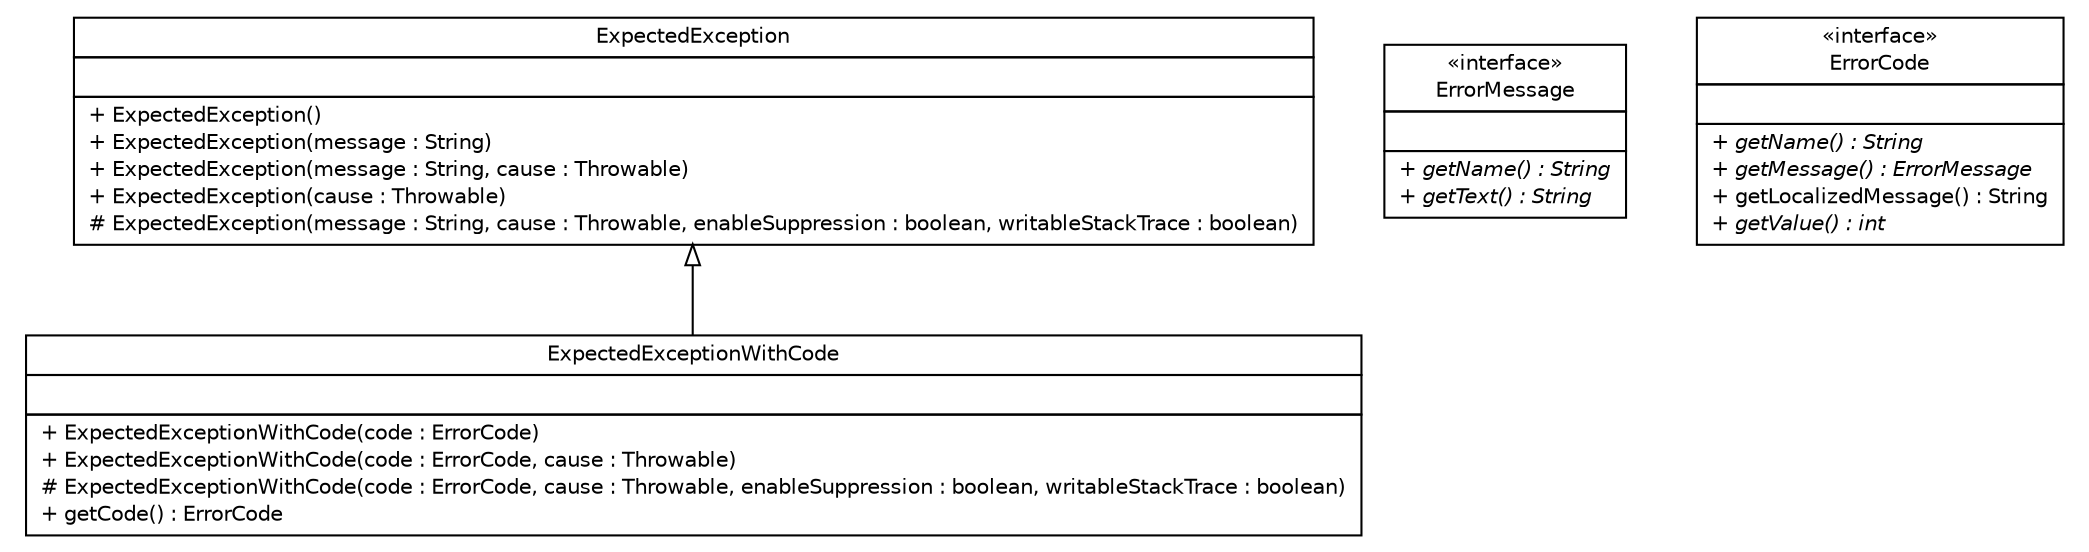 #!/usr/local/bin/dot
#
# Class diagram 
# Generated by UMLGraph version R5_6-24-gf6e263 (http://www.umlgraph.org/)
#

digraph G {
	edge [fontname="Helvetica",fontsize=10,labelfontname="Helvetica",labelfontsize=10];
	node [fontname="Helvetica",fontsize=10,shape=plaintext];
	nodesep=0.25;
	ranksep=0.5;
	// top.infra.core.ExpectedExceptionWithCode
	c32 [label=<<table title="top.infra.core.ExpectedExceptionWithCode" border="0" cellborder="1" cellspacing="0" cellpadding="2" port="p" href="./ExpectedExceptionWithCode.html">
		<tr><td><table border="0" cellspacing="0" cellpadding="1">
<tr><td align="center" balign="center"> ExpectedExceptionWithCode </td></tr>
		</table></td></tr>
		<tr><td><table border="0" cellspacing="0" cellpadding="1">
<tr><td align="left" balign="left">  </td></tr>
		</table></td></tr>
		<tr><td><table border="0" cellspacing="0" cellpadding="1">
<tr><td align="left" balign="left"> + ExpectedExceptionWithCode(code : ErrorCode) </td></tr>
<tr><td align="left" balign="left"> + ExpectedExceptionWithCode(code : ErrorCode, cause : Throwable) </td></tr>
<tr><td align="left" balign="left"> # ExpectedExceptionWithCode(code : ErrorCode, cause : Throwable, enableSuppression : boolean, writableStackTrace : boolean) </td></tr>
<tr><td align="left" balign="left"> + getCode() : ErrorCode </td></tr>
		</table></td></tr>
		</table>>, URL="./ExpectedExceptionWithCode.html", fontname="Helvetica", fontcolor="black", fontsize=10.0];
	// top.infra.core.ExpectedException
	c33 [label=<<table title="top.infra.core.ExpectedException" border="0" cellborder="1" cellspacing="0" cellpadding="2" port="p" href="./ExpectedException.html">
		<tr><td><table border="0" cellspacing="0" cellpadding="1">
<tr><td align="center" balign="center"> ExpectedException </td></tr>
		</table></td></tr>
		<tr><td><table border="0" cellspacing="0" cellpadding="1">
<tr><td align="left" balign="left">  </td></tr>
		</table></td></tr>
		<tr><td><table border="0" cellspacing="0" cellpadding="1">
<tr><td align="left" balign="left"> + ExpectedException() </td></tr>
<tr><td align="left" balign="left"> + ExpectedException(message : String) </td></tr>
<tr><td align="left" balign="left"> + ExpectedException(message : String, cause : Throwable) </td></tr>
<tr><td align="left" balign="left"> + ExpectedException(cause : Throwable) </td></tr>
<tr><td align="left" balign="left"> # ExpectedException(message : String, cause : Throwable, enableSuppression : boolean, writableStackTrace : boolean) </td></tr>
		</table></td></tr>
		</table>>, URL="./ExpectedException.html", fontname="Helvetica", fontcolor="black", fontsize=10.0];
	// top.infra.core.ErrorMessage
	c34 [label=<<table title="top.infra.core.ErrorMessage" border="0" cellborder="1" cellspacing="0" cellpadding="2" port="p" href="./ErrorMessage.html">
		<tr><td><table border="0" cellspacing="0" cellpadding="1">
<tr><td align="center" balign="center"> &#171;interface&#187; </td></tr>
<tr><td align="center" balign="center"> ErrorMessage </td></tr>
		</table></td></tr>
		<tr><td><table border="0" cellspacing="0" cellpadding="1">
<tr><td align="left" balign="left">  </td></tr>
		</table></td></tr>
		<tr><td><table border="0" cellspacing="0" cellpadding="1">
<tr><td align="left" balign="left"><font face="Helvetica-Oblique" point-size="10.0"> + getName() : String </font></td></tr>
<tr><td align="left" balign="left"><font face="Helvetica-Oblique" point-size="10.0"> + getText() : String </font></td></tr>
		</table></td></tr>
		</table>>, URL="./ErrorMessage.html", fontname="Helvetica", fontcolor="black", fontsize=10.0];
	// top.infra.core.ErrorCode
	c35 [label=<<table title="top.infra.core.ErrorCode" border="0" cellborder="1" cellspacing="0" cellpadding="2" port="p" href="./ErrorCode.html">
		<tr><td><table border="0" cellspacing="0" cellpadding="1">
<tr><td align="center" balign="center"> &#171;interface&#187; </td></tr>
<tr><td align="center" balign="center"> ErrorCode </td></tr>
		</table></td></tr>
		<tr><td><table border="0" cellspacing="0" cellpadding="1">
<tr><td align="left" balign="left">  </td></tr>
		</table></td></tr>
		<tr><td><table border="0" cellspacing="0" cellpadding="1">
<tr><td align="left" balign="left"><font face="Helvetica-Oblique" point-size="10.0"> + getName() : String </font></td></tr>
<tr><td align="left" balign="left"><font face="Helvetica-Oblique" point-size="10.0"> + getMessage() : ErrorMessage </font></td></tr>
<tr><td align="left" balign="left"> + getLocalizedMessage() : String </td></tr>
<tr><td align="left" balign="left"><font face="Helvetica-Oblique" point-size="10.0"> + getValue() : int </font></td></tr>
		</table></td></tr>
		</table>>, URL="./ErrorCode.html", fontname="Helvetica", fontcolor="black", fontsize=10.0];
	//top.infra.core.ExpectedExceptionWithCode extends top.infra.core.ExpectedException
	c33:p -> c32:p [dir=back,arrowtail=empty];
}


